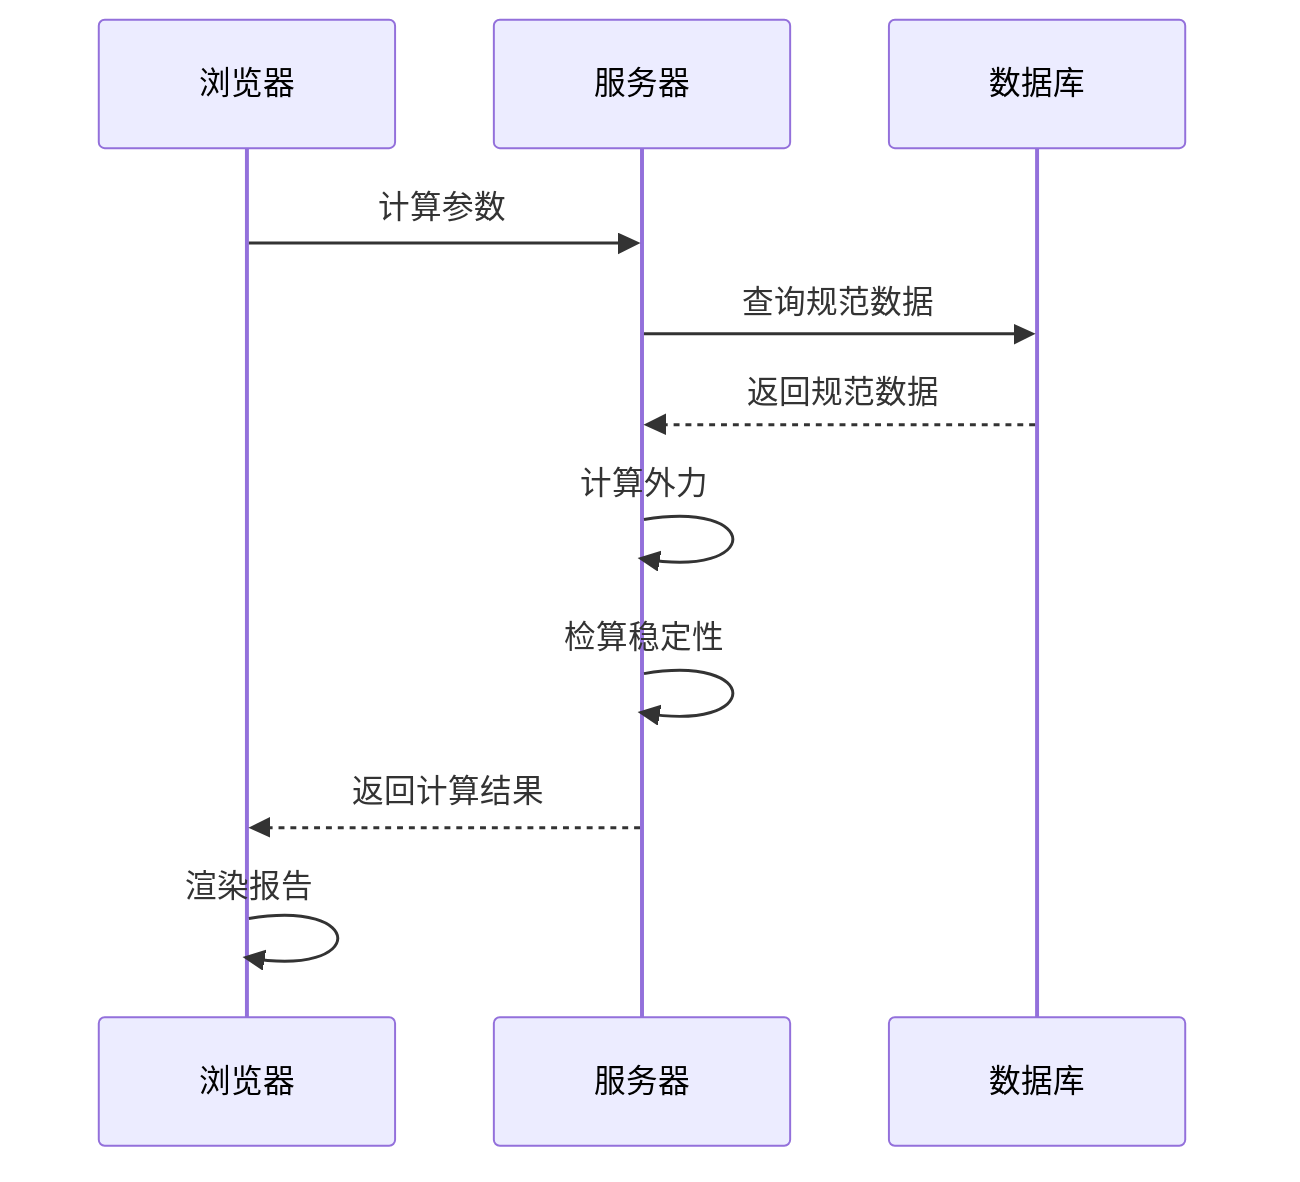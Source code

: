 sequenceDiagram 

浏览器->>服务器: 计算参数
服务器->>数据库: 查询规范数据
数据库-->>服务器: 返回规范数据

    服务器 ->>服务器:计算外力
    服务器 ->>服务器:检算稳定性

服务器-->> 浏览器: 返回计算结果
浏览器->> 浏览器: 渲染报告